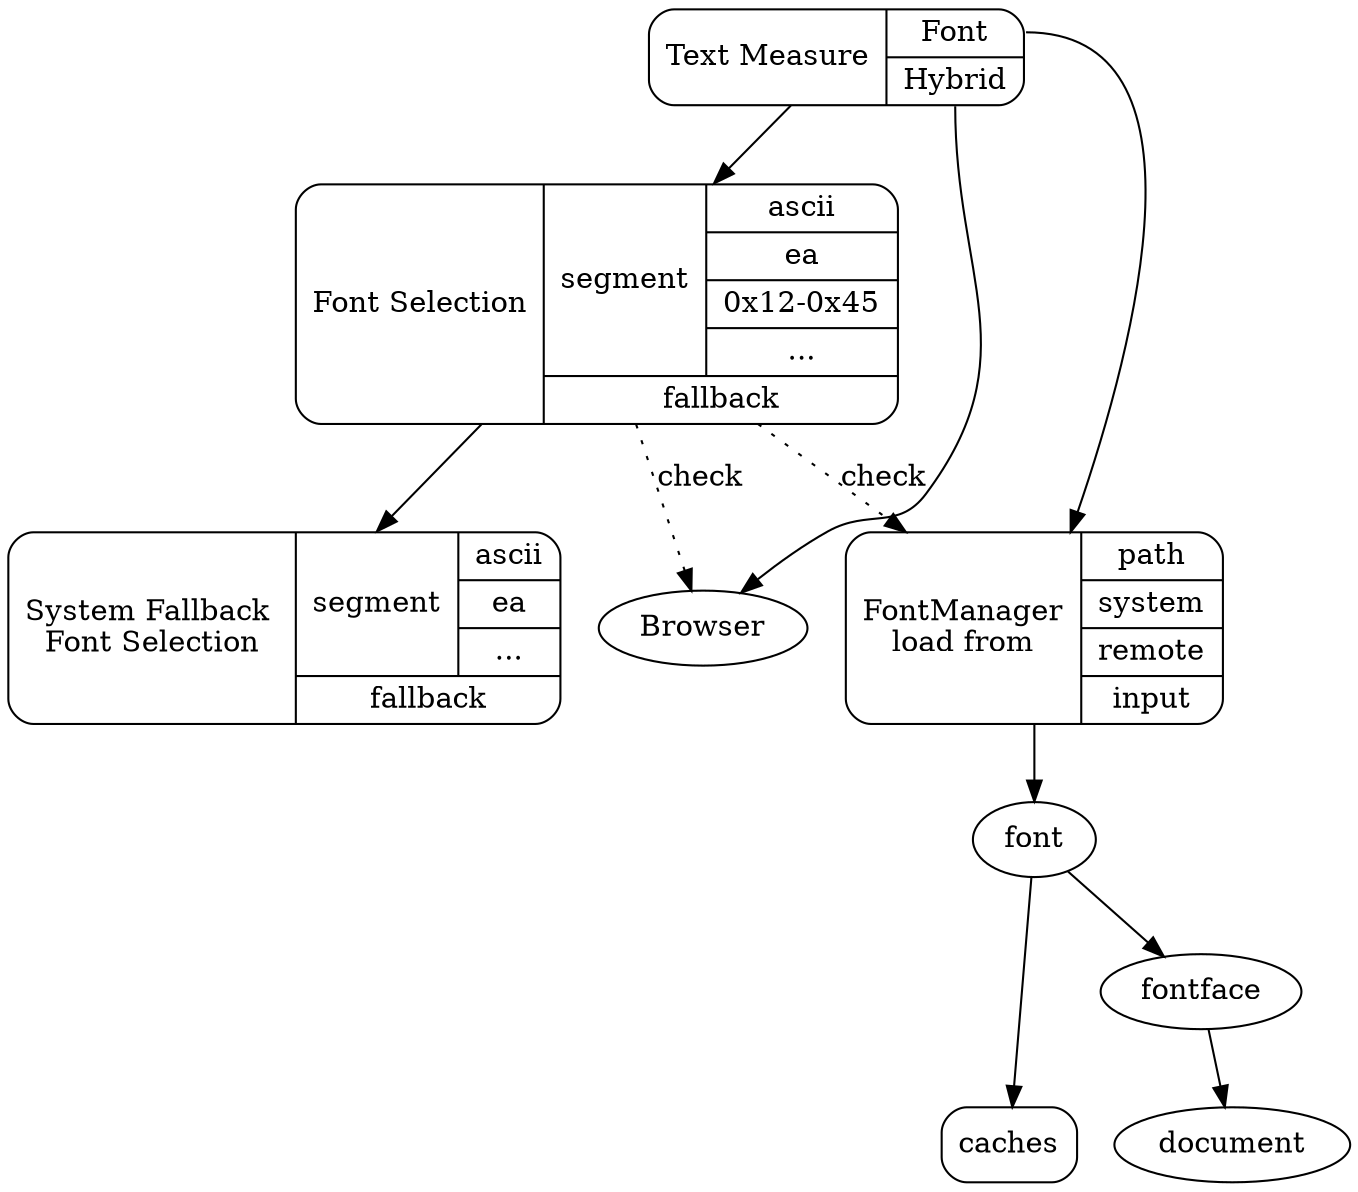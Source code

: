 digraph G {
    /* Entities */
    measure[shape=Mrecord label="Text Measure|{<font>Font|<hybrid>Hybrid}"]
    FontManager[shape=Mrecord label="FontManager\nload from|{path|system|remote|input}"]
    FontCache[shape=Mrecord label="caches"]
    FontSelection[shape=Mrecord label="Font Selection | { {<segment>segment | { ascii | ea | 0x12-0x45|... }} | <fallback>fallback}"]
    SystemFallbackMeasure[shape=Mrecord label="System Fallback \nFont Selection | { {<segment>segment | { ascii | ea | ... }} | <fallback>fallback}"]
    /* Relationships */
    measure:font -> FontManager
    measure:hybrid -> Browser

    FontManager->font->fontface->document
    font -> FontCache

    measure->FontSelection->SystemFallbackMeasure
    FontSelection->Browser,FontManager[label=check style=dotted]
    

    /* Ranks */
    { rank=same; FontManager Browser};
    { rank=same; FontCache document};
}